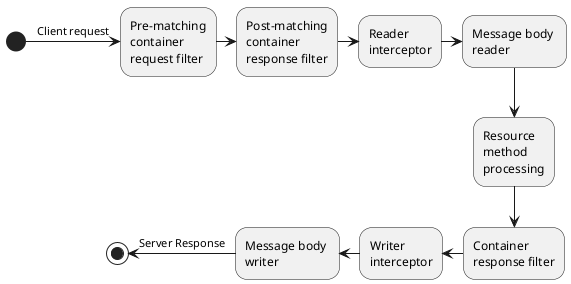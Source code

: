 @startuml
' JAX-RS request processing cycle
(*) -right-> [Client request] "Pre-matching\ncontainer\nrequest filter"
-right-> "Post-matching\ncontainer\nresponse filter"
-right-> "Reader \ninterceptor"
-right-> "Message body \nreader"
--> "Resource \nmethod \nprocessing"
--> "Container \nresponse filter"
-left-> "Writer \ninterceptor"
-left-> "Message body \nwriter"
-left-> [Server Response] (*)
@enduml

@startuml
' resource construction
(*) -right-> "constructor \nis called"
-right-> "requested dependencies \nare injected"
-right-> "appropriate method \nis invoked"
-right-> "object is available \nfor gc"
-right-> (*)
@enduml

@startuml
' media types vs headers
client -> server : Header: Accept
note right: matches to @Produces JAX-RS

client -> server : Header: Content-Type
note right: matches to @Consumes JAX-RS
@enduml